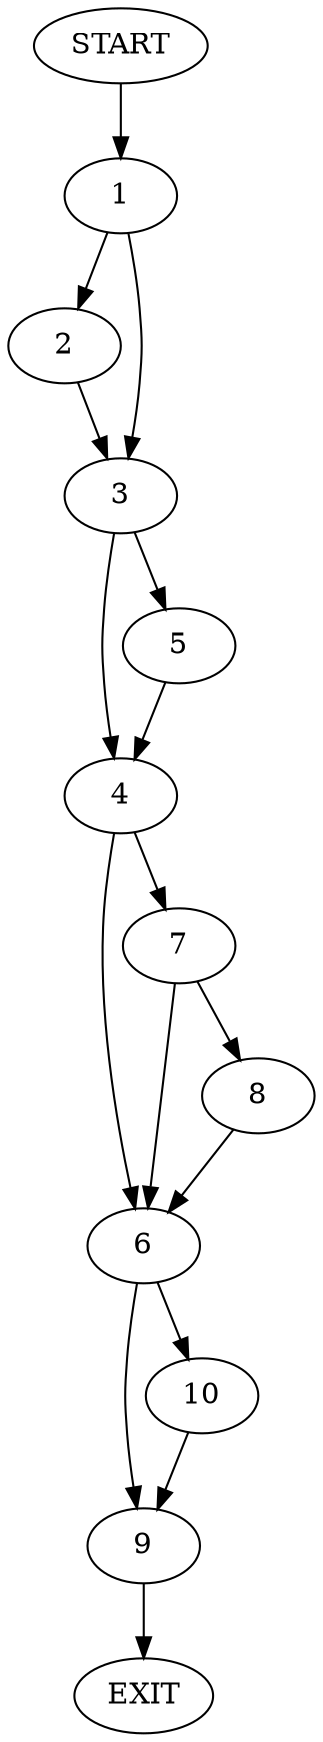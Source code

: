 digraph {
0 [label="START"]
11 [label="EXIT"]
0 -> 1
1 -> 2
1 -> 3
3 -> 4
3 -> 5
2 -> 3
4 -> 6
4 -> 7
5 -> 4
7 -> 6
7 -> 8
6 -> 9
6 -> 10
8 -> 6
10 -> 9
9 -> 11
}
